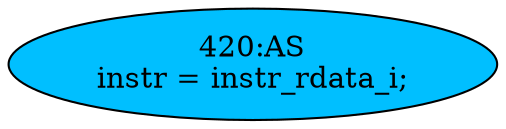 strict digraph "" {
	node [label="\N"];
	"420:AS"	 [ast="<pyverilog.vparser.ast.Assign object at 0x7f2237101910>",
		def_var="['instr']",
		fillcolor=deepskyblue,
		label="420:AS
instr = instr_rdata_i;",
		statements="[]",
		style=filled,
		typ=Assign,
		use_var="['instr_rdata_i']"];
}
